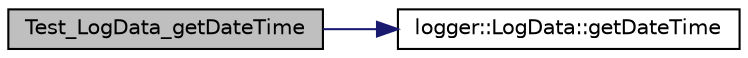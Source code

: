 digraph "Test_LogData_getDateTime"
{
 // LATEX_PDF_SIZE
  edge [fontname="Helvetica",fontsize="10",labelfontname="Helvetica",labelfontsize="10"];
  node [fontname="Helvetica",fontsize="10",shape=record];
  rankdir="LR";
  Node1 [label="Test_LogData_getDateTime",height=0.2,width=0.4,color="black", fillcolor="grey75", style="filled", fontcolor="black",tooltip=" "];
  Node1 -> Node2 [color="midnightblue",fontsize="10",style="solid"];
  Node2 [label="logger::LogData::getDateTime",height=0.2,width=0.4,color="black", fillcolor="white", style="filled",URL="$classlogger_1_1_log_data.html#a5bab7c04de3c23141ba618957ce72245",tooltip=" "];
}
